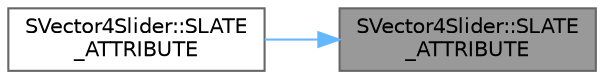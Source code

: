 digraph "SVector4Slider::SLATE_ATTRIBUTE"
{
 // INTERACTIVE_SVG=YES
 // LATEX_PDF_SIZE
  bgcolor="transparent";
  edge [fontname=Helvetica,fontsize=10,labelfontname=Helvetica,labelfontsize=10];
  node [fontname=Helvetica,fontsize=10,shape=box,height=0.2,width=0.4];
  rankdir="RL";
  Node1 [id="Node000001",label="SVector4Slider::SLATE\l_ATTRIBUTE",height=0.2,width=0.4,color="gray40", fillcolor="grey60", style="filled", fontcolor="black",tooltip=" "];
  Node1 -> Node2 [id="edge1_Node000001_Node000002",dir="back",color="steelblue1",style="solid",tooltip=" "];
  Node2 [id="Node000002",label="SVector4Slider::SLATE\l_ATTRIBUTE",height=0.2,width=0.4,color="grey40", fillcolor="white", style="filled",URL="$d7/dfe/classSVector4Slider.html#af7c33186f6f422d3d23c85cfba167bff",tooltip=" "];
}
